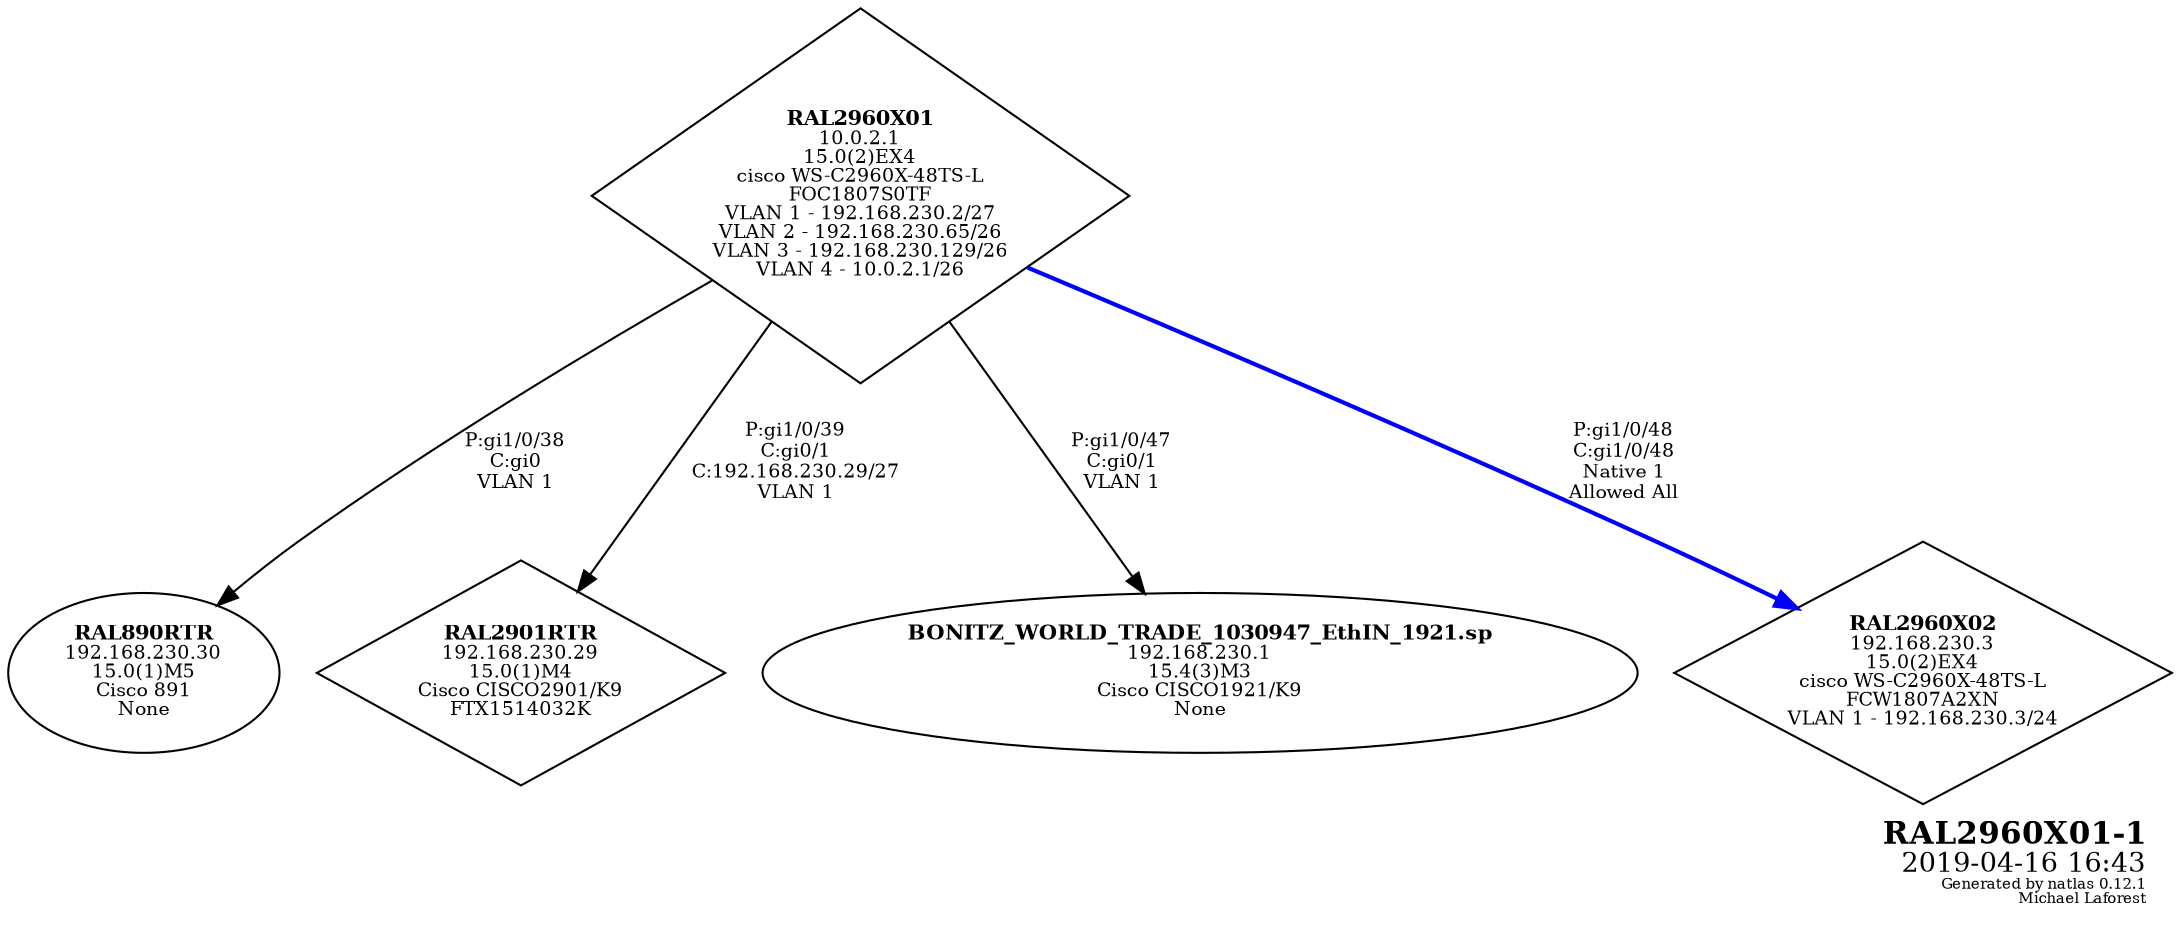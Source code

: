 graph G {
	graph [bb="0,0,951.74,440",
		fontsize=10,
		label=<<table border="0"><tr><td balign="right"><font point-size="15"><b>RAL2960X01-1</b></font><br /><font point-size="13">2019-04-16 16:43</font><br /><font point-size="7">Generated by natlas 0.12.1<br />Michael Laforest</font><br /></td></tr></table>>,
		labeljust=r,
		labelloc=b,
		lheight=0.69,
		lp="889.74,29",
		lwidth=1.50
	];
	node [fontsize=9,
		label="\N"
	];
	edge [fontsize=9,
		labeljust=l
	];
	RAL2960X01	 [height=2.5,
		label=<<font point-size="10"><b>RAL2960X01</b></font><br />10.0.2.1<br />15.0(2)EX4<br />cisco WS-C2960X-48TS-L<br />FOC1807S0TF<br />VLAN 1 - 192.168.230.2/27<br />VLAN 2 - 192.168.230.65/26<br />VLAN 3 - 192.168.230.129/26<br />VLAN 4 - 10.0.2.1/26<br />>,
		peripheries=1,
		pos="370.74,350",
		shape=diamond,
		style=solid,
		width=3.5556];
	RAL890RTR	 [height=1.0607,
		label=<<font point-size="10"><b>RAL890RTR</b></font><br />192.168.230.30<br />15.0(1)M5<br />Cisco 891<br />None<br />>,
		peripheries=1,
		pos="53.74,121",
		shape=ellipse,
		style=solid,
		width=1.4928];
	RAL2960X01 -- RAL890RTR	 [color=black,
		dir=forward,
		label="P:gi1/0/38\nC:gi0\nVLAN 1",
		lp="209.24,222",
		pos="e,83.299,153.1 300.14,309.28 247.62,277.72 175.21,231.49 116.74,184 107.83,176.76 98.782,168.42 90.435,160.23",
		style=solid];
	RAL2901RTR	 [height=1.5,
		label=<<font point-size="10"><b>RAL2901RTR</b></font><br />192.168.230.29<br />15.0(1)M4<br />Cisco CISCO2901/K9<br />FTX1514032K<br />>,
		peripheries=1,
		pos="223.74,121",
		shape=diamond,
		style=solid,
		width=2.7222];
	RAL2960X01 -- RAL2901RTR	 [color=black,
		dir=forward,
		label="P:gi1/0/39\nC:gi0/1\nC:192.168.230.29/27\nVLAN 1",
		lp="335.74,222",
		pos="e,249.36,160.91 330.77,287.73 306.86,250.49 276.93,203.87 254.81,169.4",
		style=solid];
	"BONITZ_WORLD_TRADE_1030947_EthIN_1921.sp"	 [height=1.0607,
		label=<<font point-size="10"><b>BONITZ_WORLD_TRADE_1030947_EthIN_1921.sp</b></font><br />192.168.230.1<br />15.4(3)M3<br />Cisco CISCO1921/K9<br />None<br />>,
		peripheries=1,
		pos="517.74,121",
		shape=ellipse,
		style=solid,
		width=4.9497];
	RAL2960X01 -- "BONITZ_WORLD_TRADE_1030947_EthIN_1921.sp"	 [color=black,
		dir=forward,
		label="P:gi1/0/47\nC:gi0/1\nVLAN 1",
		lp="480.24,222",
		pos="e,493.43,158.87 410.71,287.73 435.09,249.76 465.73,202.03 487.97,167.38",
		style=solid];
	RAL2960X02	 [height=1.75,
		label=<<font point-size="10"><b>RAL2960X02</b></font><br />192.168.230.3<br />15.0(2)EX4<br />cisco WS-C2960X-48TS-L<br />FCW1807A2XN<br />VLAN 1 - 192.168.230.3/24<br />>,
		peripheries=1,
		pos="832.74,121",
		shape=diamond,
		style=solid,
		width=3.3056];
	RAL2960X01 -- RAL2960X02	 [color=blue,
		dir=forward,
		label="P:gi1/0/48\nC:gi1/0/48\nNative 1\nAllowed All",
		lp="679.24,222",
		pos="e,771.2,151.51 446,312.7 533.45,269.35 676.66,198.37 762.09,156.02",
		style=bold];
}
